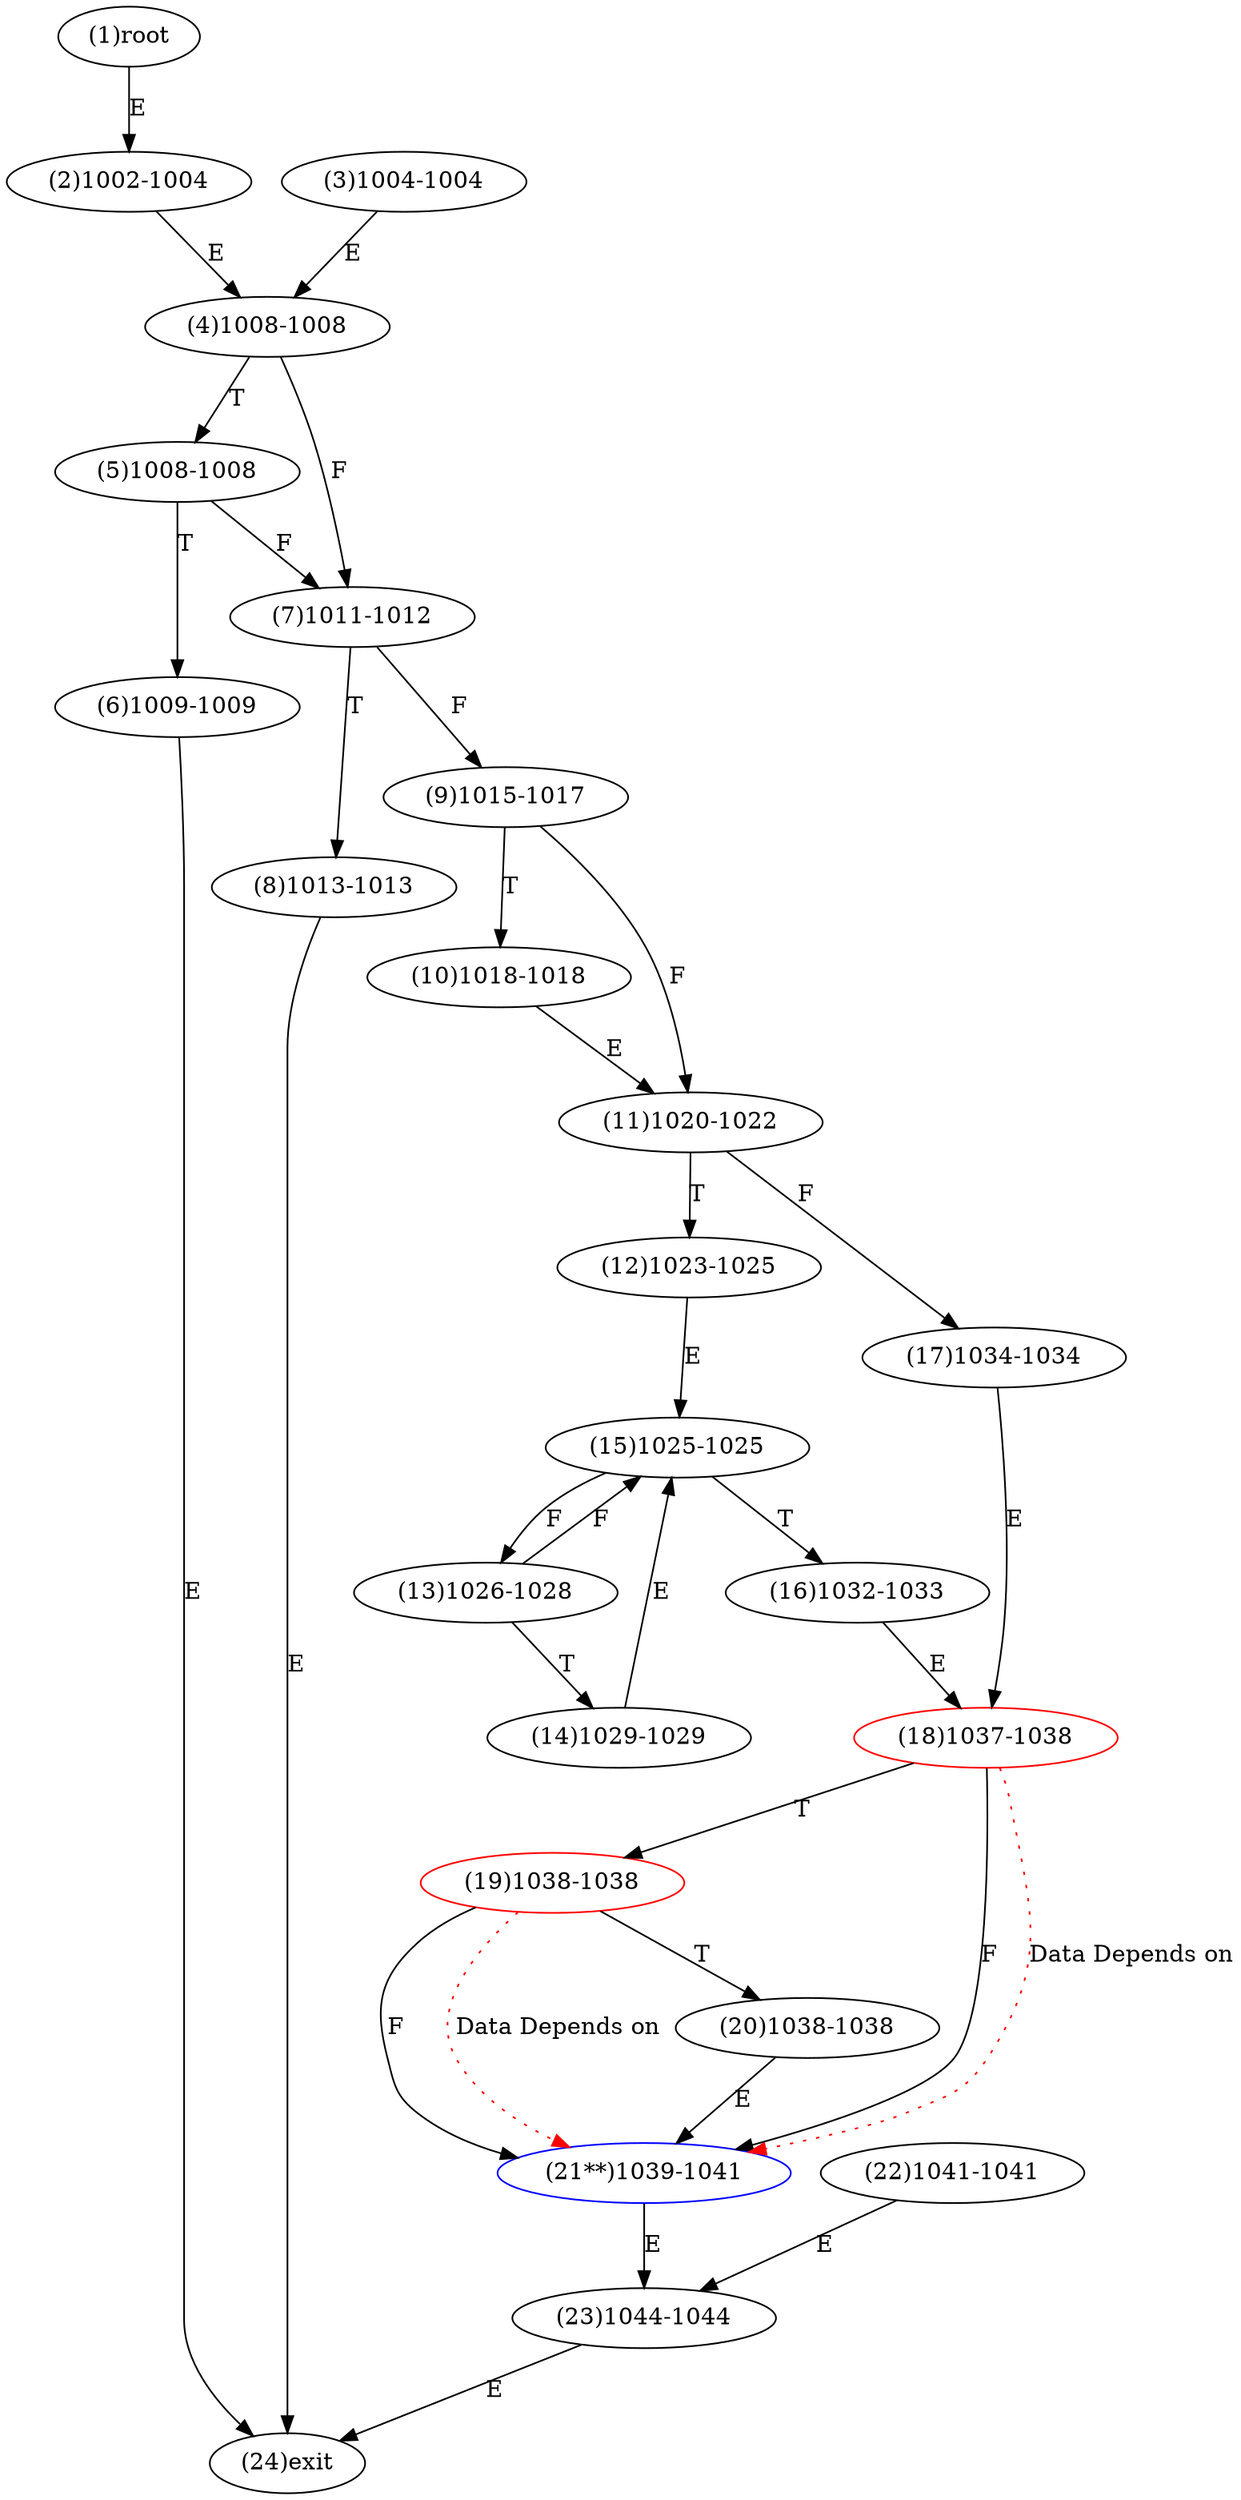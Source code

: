 digraph "" { 
1[ label="(1)root"];
2[ label="(2)1002-1004"];
3[ label="(3)1004-1004"];
4[ label="(4)1008-1008"];
5[ label="(5)1008-1008"];
6[ label="(6)1009-1009"];
7[ label="(7)1011-1012"];
8[ label="(8)1013-1013"];
9[ label="(9)1015-1017"];
10[ label="(10)1018-1018"];
11[ label="(11)1020-1022"];
12[ label="(12)1023-1025"];
13[ label="(13)1026-1028"];
14[ label="(14)1029-1029"];
15[ label="(15)1025-1025"];
17[ label="(17)1034-1034"];
16[ label="(16)1032-1033"];
19[ label="(19)1038-1038",color=red];
18[ label="(18)1037-1038",color=red];
21[ label="(21**)1039-1041",color=blue];
20[ label="(20)1038-1038"];
23[ label="(23)1044-1044"];
22[ label="(22)1041-1041"];
24[ label="(24)exit"];
1->2[ label="E"];
2->4[ label="E"];
3->4[ label="E"];
4->7[ label="F"];
4->5[ label="T"];
5->7[ label="F"];
5->6[ label="T"];
6->24[ label="E"];
7->9[ label="F"];
7->8[ label="T"];
8->24[ label="E"];
9->11[ label="F"];
9->10[ label="T"];
10->11[ label="E"];
11->17[ label="F"];
11->12[ label="T"];
12->15[ label="E"];
13->15[ label="F"];
13->14[ label="T"];
14->15[ label="E"];
15->13[ label="F"];
15->16[ label="T"];
16->18[ label="E"];
17->18[ label="E"];
18->21[ label="F"];
18->19[ label="T"];
19->21[ label="F"];
19->20[ label="T"];
20->21[ label="E"];
21->23[ label="E"];
22->23[ label="E"];
23->24[ label="E"];
19->21[ color="red" label="Data Depends on" style = dotted ];
18->21[ color="red" label="Data Depends on" style = dotted ];
}